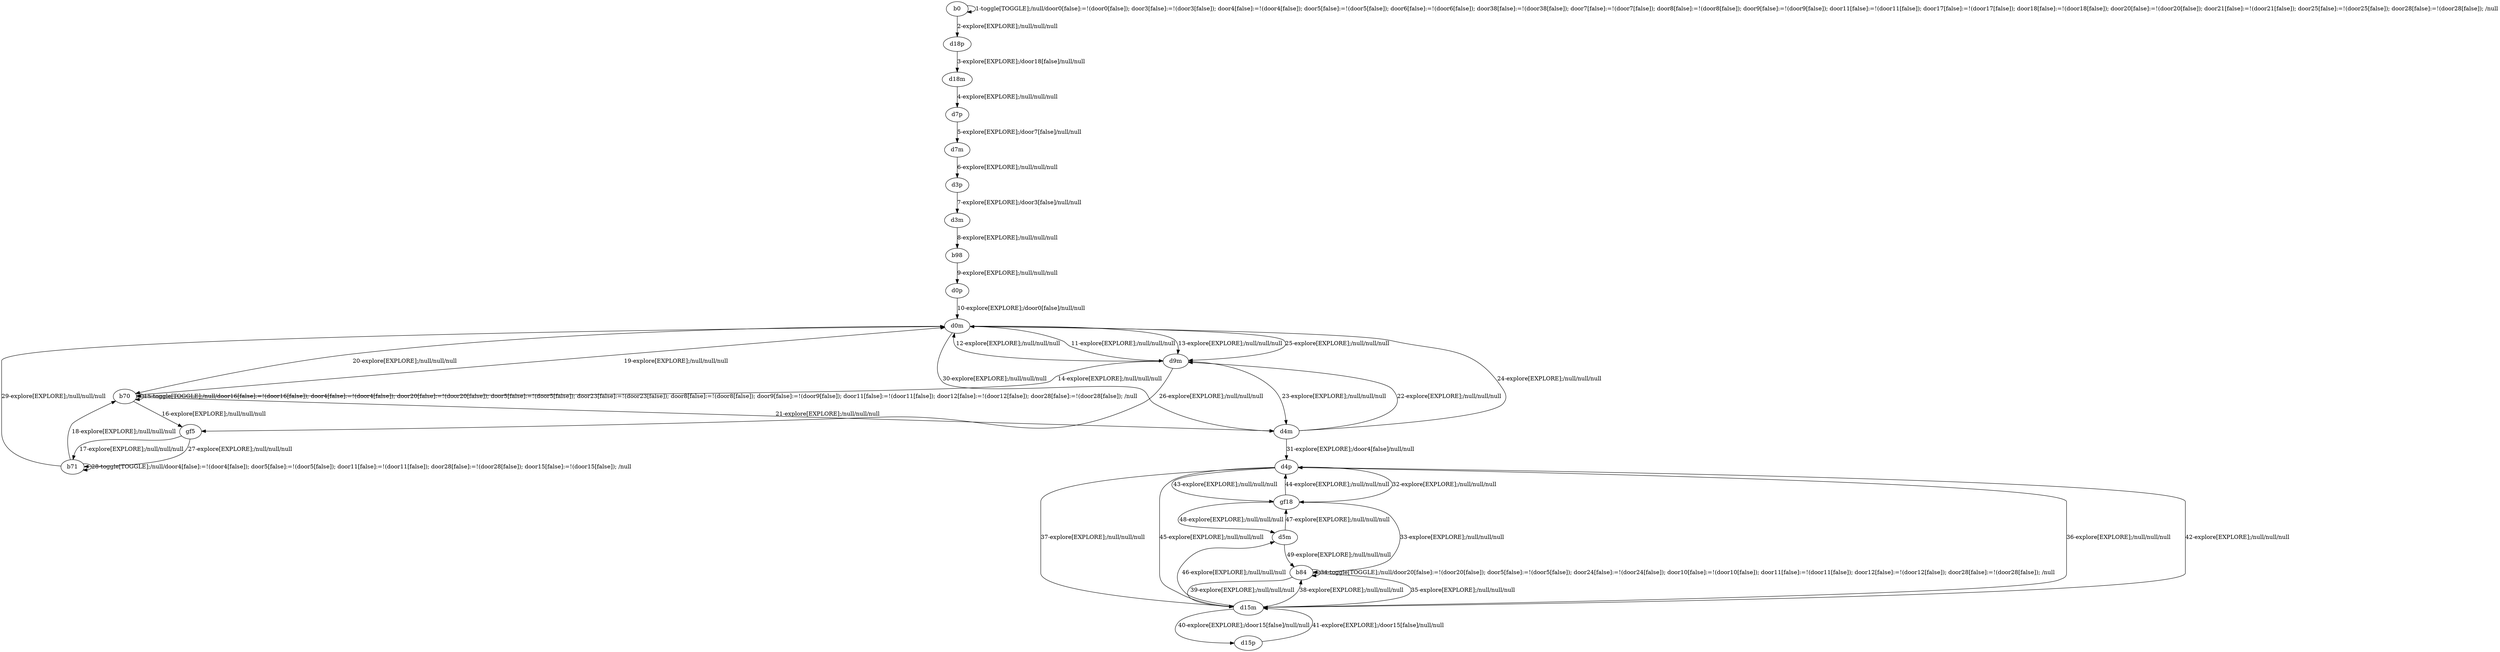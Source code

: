 # Total number of goals covered by this test: 1
# d5m --> b84

digraph g {
"b0" -> "b0" [label = "1-toggle[TOGGLE];/null/door0[false]:=!(door0[false]); door3[false]:=!(door3[false]); door4[false]:=!(door4[false]); door5[false]:=!(door5[false]); door6[false]:=!(door6[false]); door38[false]:=!(door38[false]); door7[false]:=!(door7[false]); door8[false]:=!(door8[false]); door9[false]:=!(door9[false]); door11[false]:=!(door11[false]); door17[false]:=!(door17[false]); door18[false]:=!(door18[false]); door20[false]:=!(door20[false]); door21[false]:=!(door21[false]); door25[false]:=!(door25[false]); door28[false]:=!(door28[false]); /null"];
"b0" -> "d18p" [label = "2-explore[EXPLORE];/null/null/null"];
"d18p" -> "d18m" [label = "3-explore[EXPLORE];/door18[false]/null/null"];
"d18m" -> "d7p" [label = "4-explore[EXPLORE];/null/null/null"];
"d7p" -> "d7m" [label = "5-explore[EXPLORE];/door7[false]/null/null"];
"d7m" -> "d3p" [label = "6-explore[EXPLORE];/null/null/null"];
"d3p" -> "d3m" [label = "7-explore[EXPLORE];/door3[false]/null/null"];
"d3m" -> "b98" [label = "8-explore[EXPLORE];/null/null/null"];
"b98" -> "d0p" [label = "9-explore[EXPLORE];/null/null/null"];
"d0p" -> "d0m" [label = "10-explore[EXPLORE];/door0[false]/null/null"];
"d0m" -> "d9m" [label = "11-explore[EXPLORE];/null/null/null"];
"d9m" -> "d0m" [label = "12-explore[EXPLORE];/null/null/null"];
"d0m" -> "d9m" [label = "13-explore[EXPLORE];/null/null/null"];
"d9m" -> "b70" [label = "14-explore[EXPLORE];/null/null/null"];
"b70" -> "b70" [label = "15-toggle[TOGGLE];/null/door16[false]:=!(door16[false]); door4[false]:=!(door4[false]); door20[false]:=!(door20[false]); door5[false]:=!(door5[false]); door23[false]:=!(door23[false]); door8[false]:=!(door8[false]); door9[false]:=!(door9[false]); door11[false]:=!(door11[false]); door12[false]:=!(door12[false]); door28[false]:=!(door28[false]); /null"];
"b70" -> "gf5" [label = "16-explore[EXPLORE];/null/null/null"];
"gf5" -> "b71" [label = "17-explore[EXPLORE];/null/null/null"];
"b71" -> "b70" [label = "18-explore[EXPLORE];/null/null/null"];
"b70" -> "d0m" [label = "19-explore[EXPLORE];/null/null/null"];
"d0m" -> "b70" [label = "20-explore[EXPLORE];/null/null/null"];
"b70" -> "d4m" [label = "21-explore[EXPLORE];/null/null/null"];
"d4m" -> "d9m" [label = "22-explore[EXPLORE];/null/null/null"];
"d9m" -> "d4m" [label = "23-explore[EXPLORE];/null/null/null"];
"d4m" -> "d0m" [label = "24-explore[EXPLORE];/null/null/null"];
"d0m" -> "d9m" [label = "25-explore[EXPLORE];/null/null/null"];
"d9m" -> "gf5" [label = "26-explore[EXPLORE];/null/null/null"];
"gf5" -> "b71" [label = "27-explore[EXPLORE];/null/null/null"];
"b71" -> "b71" [label = "28-toggle[TOGGLE];/null/door4[false]:=!(door4[false]); door5[false]:=!(door5[false]); door11[false]:=!(door11[false]); door28[false]:=!(door28[false]); door15[false]:=!(door15[false]); /null"];
"b71" -> "d0m" [label = "29-explore[EXPLORE];/null/null/null"];
"d0m" -> "d4m" [label = "30-explore[EXPLORE];/null/null/null"];
"d4m" -> "d4p" [label = "31-explore[EXPLORE];/door4[false]/null/null"];
"d4p" -> "gf18" [label = "32-explore[EXPLORE];/null/null/null"];
"gf18" -> "b84" [label = "33-explore[EXPLORE];/null/null/null"];
"b84" -> "b84" [label = "34-toggle[TOGGLE];/null/door20[false]:=!(door20[false]); door5[false]:=!(door5[false]); door24[false]:=!(door24[false]); door10[false]:=!(door10[false]); door11[false]:=!(door11[false]); door12[false]:=!(door12[false]); door28[false]:=!(door28[false]); /null"];
"b84" -> "d15m" [label = "35-explore[EXPLORE];/null/null/null"];
"d15m" -> "d4p" [label = "36-explore[EXPLORE];/null/null/null"];
"d4p" -> "d15m" [label = "37-explore[EXPLORE];/null/null/null"];
"d15m" -> "b84" [label = "38-explore[EXPLORE];/null/null/null"];
"b84" -> "d15m" [label = "39-explore[EXPLORE];/null/null/null"];
"d15m" -> "d15p" [label = "40-explore[EXPLORE];/door15[false]/null/null"];
"d15p" -> "d15m" [label = "41-explore[EXPLORE];/door15[false]/null/null"];
"d15m" -> "d4p" [label = "42-explore[EXPLORE];/null/null/null"];
"d4p" -> "gf18" [label = "43-explore[EXPLORE];/null/null/null"];
"gf18" -> "d4p" [label = "44-explore[EXPLORE];/null/null/null"];
"d4p" -> "d15m" [label = "45-explore[EXPLORE];/null/null/null"];
"d15m" -> "d5m" [label = "46-explore[EXPLORE];/null/null/null"];
"d5m" -> "gf18" [label = "47-explore[EXPLORE];/null/null/null"];
"gf18" -> "d5m" [label = "48-explore[EXPLORE];/null/null/null"];
"d5m" -> "b84" [label = "49-explore[EXPLORE];/null/null/null"];
}